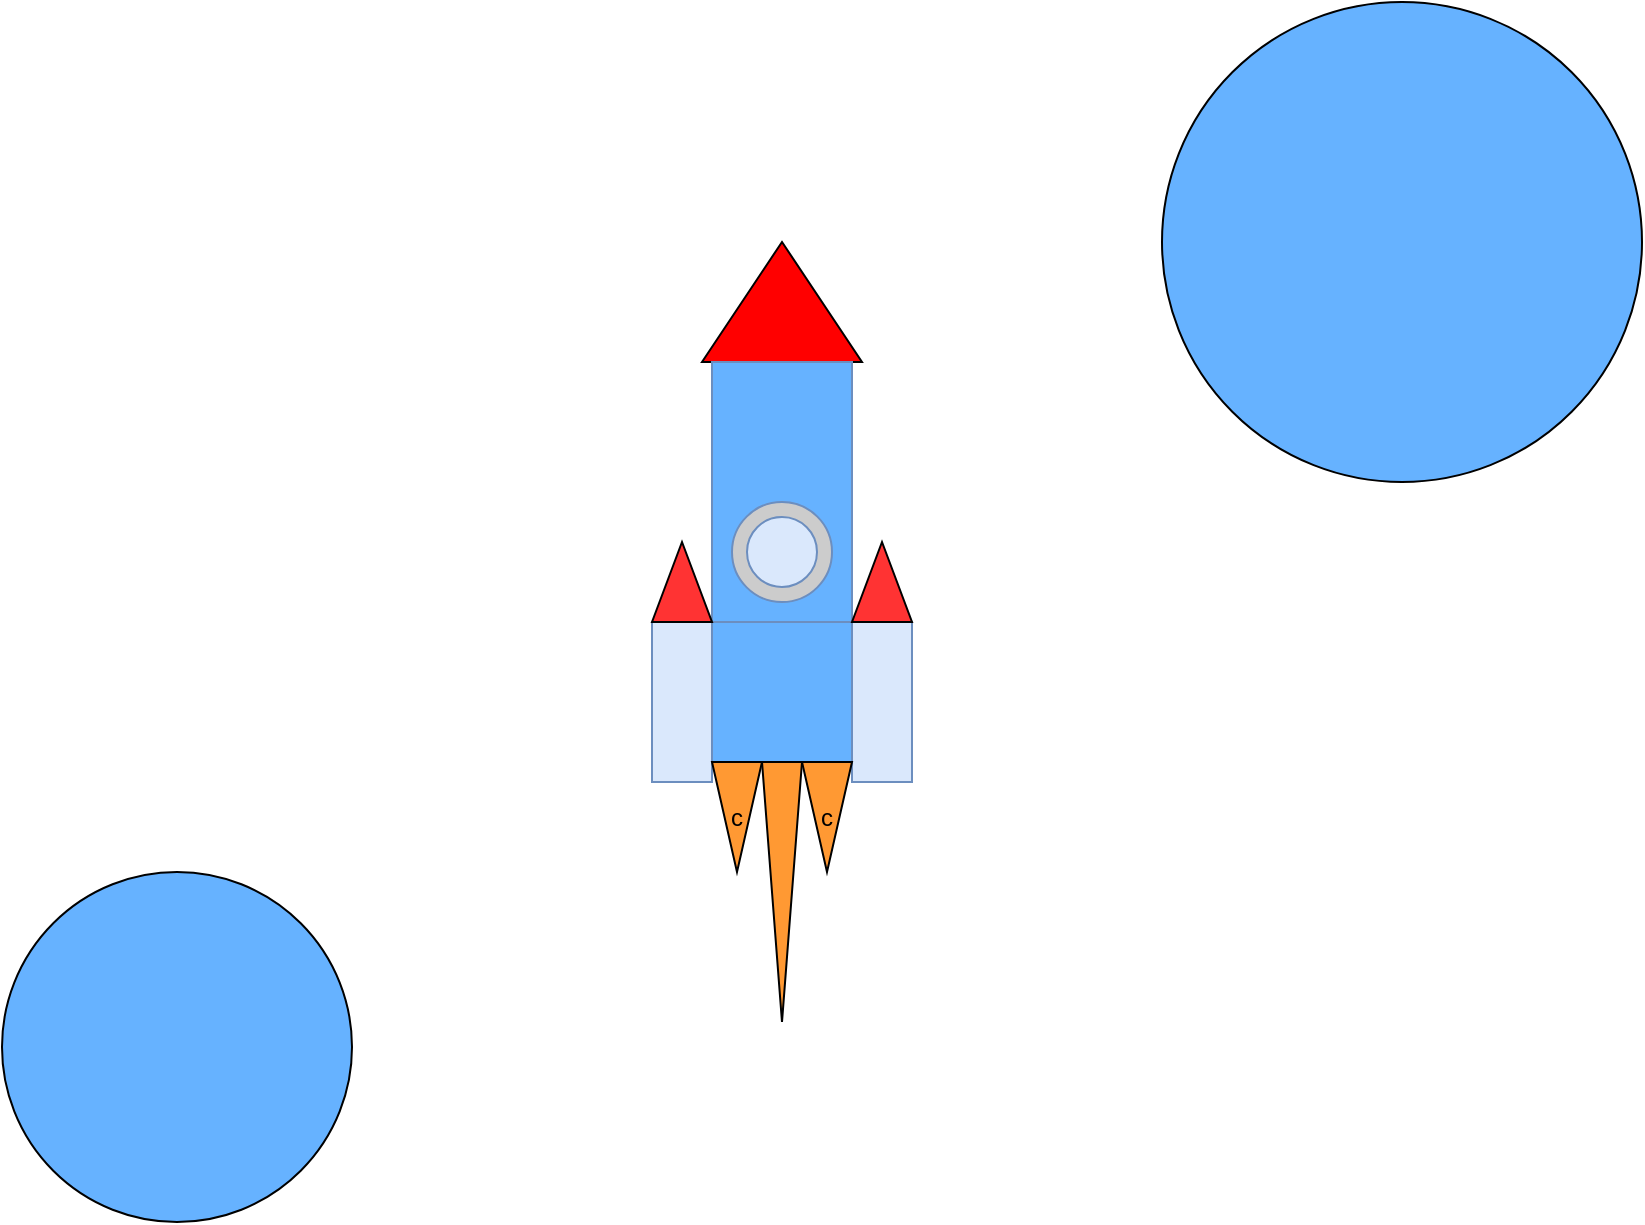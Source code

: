 <mxfile version="13.0.4" type="github">
  <diagram id="Br4-yaTpMEP03GiFX9K0" name="第 1 页">
    <mxGraphModel dx="960" dy="648" grid="1" gridSize="10" guides="1" tooltips="1" connect="1" arrows="1" fold="1" page="1" pageScale="1" pageWidth="3300" pageHeight="4681" math="0" shadow="0">
      <root>
        <mxCell id="0" />
        <mxCell id="1" parent="0" />
        <mxCell id="CRXRsRnbAZDx109cpIuT-6" value="" style="triangle;whiteSpace=wrap;html=1;direction=north;fillColor=#FF0000;" vertex="1" parent="1">
          <mxGeometry x="490" y="440" width="80" height="60" as="geometry" />
        </mxCell>
        <mxCell id="CRXRsRnbAZDx109cpIuT-9" value="" style="rounded=0;whiteSpace=wrap;html=1;direction=south;fillColor=#66B2FF;strokeColor=#6c8ebf;" vertex="1" parent="1">
          <mxGeometry x="495" y="500" width="70" height="130" as="geometry" />
        </mxCell>
        <mxCell id="CRXRsRnbAZDx109cpIuT-10" value="" style="whiteSpace=wrap;html=1;aspect=fixed;fillColor=#66B2FF;strokeColor=#6c8ebf;" vertex="1" parent="1">
          <mxGeometry x="495" y="630" width="70" height="70" as="geometry" />
        </mxCell>
        <mxCell id="CRXRsRnbAZDx109cpIuT-11" value="" style="rounded=0;whiteSpace=wrap;html=1;direction=south;fillColor=#dae8fc;strokeColor=#6c8ebf;" vertex="1" parent="1">
          <mxGeometry x="565" y="630" width="30" height="80" as="geometry" />
        </mxCell>
        <mxCell id="CRXRsRnbAZDx109cpIuT-13" value="" style="rounded=0;whiteSpace=wrap;html=1;direction=south;fillColor=#dae8fc;strokeColor=#6c8ebf;" vertex="1" parent="1">
          <mxGeometry x="465" y="630" width="30" height="80" as="geometry" />
        </mxCell>
        <mxCell id="CRXRsRnbAZDx109cpIuT-14" value="" style="triangle;whiteSpace=wrap;html=1;direction=north;fillColor=#FF3333;" vertex="1" parent="1">
          <mxGeometry x="465" y="590" width="30" height="40" as="geometry" />
        </mxCell>
        <mxCell id="CRXRsRnbAZDx109cpIuT-15" value="" style="triangle;whiteSpace=wrap;html=1;direction=north;fillColor=#FF3333;" vertex="1" parent="1">
          <mxGeometry x="565" y="590" width="30" height="40" as="geometry" />
        </mxCell>
        <mxCell id="CRXRsRnbAZDx109cpIuT-16" value="" style="triangle;whiteSpace=wrap;html=1;direction=south;fillColor=#FF9933;" vertex="1" parent="1">
          <mxGeometry x="520" y="700" width="20" height="130" as="geometry" />
        </mxCell>
        <mxCell id="CRXRsRnbAZDx109cpIuT-17" value="c&lt;span style=&quot;color: rgba(0 , 0 , 0 , 0) ; font-family: monospace ; font-size: 0px&quot;&gt;%3CmxGraphModel%3E%3Croot%3E%3CmxCell%20id%3D%220%22%2F%3E%3CmxCell%20id%3D%221%22%20parent%3D%220%22%2F%3E%3CmxCell%20id%3D%222%22%20value%3D%22%22%20style%3D%22triangle%3BwhiteSpace%3Dwrap%3Bhtml%3D1%3Bdirection%3Dnorth%3B%22%20vertex%3D%221%22%20parent%3D%221%22%3E%3CmxGeometry%20x%3D%22465%22%20y%3D%22590%22%20width%3D%2230%22%20height%3D%2240%22%20as%3D%22geometry%22%2F%3E%3C%2FmxCell%3E%3C%2Froot%3E%3C%2FmxGraphModel%3E&lt;/span&gt;&lt;span style=&quot;color: rgba(0 , 0 , 0 , 0) ; font-family: monospace ; font-size: 0px&quot;&gt;%3CmxGraphModel%3E%3Croot%3E%3CmxCell%20id%3D%220%22%2F%3E%3CmxCell%20id%3D%221%22%20parent%3D%220%22%2F%3E%3CmxCell%20id%3D%222%22%20value%3D%22%22%20style%3D%22triangle%3BwhiteSpace%3Dwrap%3Bhtml%3D1%3Bdirection%3Dnorth%3B%22%20vertex%3D%221%22%20parent%3D%221%22%3E%3CmxGeometry%20x%3D%22465%22%20y%3D%22590%22%20width%3D%2230%22%20height%3D%2240%22%20as%3D%22geometry%22%2F%3E%3C%2FmxCell%3E%3C%2Froot%3E%3C%2FmxGraphModel%3E&lt;/span&gt;" style="triangle;whiteSpace=wrap;html=1;direction=south;fillColor=#FF9933;" vertex="1" parent="1">
          <mxGeometry x="540" y="700" width="25" height="55" as="geometry" />
        </mxCell>
        <mxCell id="CRXRsRnbAZDx109cpIuT-18" value="c&lt;span style=&quot;color: rgba(0 , 0 , 0 , 0) ; font-family: monospace ; font-size: 0px&quot;&gt;%3CmxGraphModel%3E%3Croot%3E%3CmxCell%20id%3D%220%22%2F%3E%3CmxCell%20id%3D%221%22%20parent%3D%220%22%2F%3E%3CmxCell%20id%3D%222%22%20value%3D%22%22%20style%3D%22triangle%3BwhiteSpace%3Dwrap%3Bhtml%3D1%3Bdirection%3Dnorth%3B%22%20vertex%3D%221%22%20parent%3D%221%22%3E%3CmxGeometry%20x%3D%22465%22%20y%3D%22590%22%20width%3D%2230%22%20height%3D%2240%22%20as%3D%22geometry%22%2F%3E%3C%2FmxCell%3E%3C%2Froot%3E%3C%2FmxGraphModel%3E&lt;/span&gt;&lt;span style=&quot;color: rgba(0 , 0 , 0 , 0) ; font-family: monospace ; font-size: 0px&quot;&gt;%3CmxGraphModel%3E%3Croot%3E%3CmxCell%20id%3D%220%22%2F%3E%3CmxCell%20id%3D%221%22%20parent%3D%220%22%2F%3E%3CmxCell%20id%3D%222%22%20value%3D%22%22%20style%3D%22triangle%3BwhiteSpace%3Dwrap%3Bhtml%3D1%3Bdirection%3Dnorth%3B%22%20vertex%3D%221%22%20parent%3D%221%22%3E%3CmxGeometry%20x%3D%22465%22%20y%3D%22590%22%20width%3D%2230%22%20height%3D%2240%22%20as%3D%22geometry%22%2F%3E%3C%2FmxCell%3E%3C%2Froot%3E%3C%2FmxGraphModel%3E&lt;/span&gt;" style="triangle;whiteSpace=wrap;html=1;direction=south;fillColor=#FF9933;" vertex="1" parent="1">
          <mxGeometry x="495" y="700" width="25" height="55" as="geometry" />
        </mxCell>
        <mxCell id="CRXRsRnbAZDx109cpIuT-19" value="" style="ellipse;whiteSpace=wrap;html=1;aspect=fixed;fillColor=#66B2FF;" vertex="1" parent="1">
          <mxGeometry x="140" y="755" width="175" height="175" as="geometry" />
        </mxCell>
        <mxCell id="CRXRsRnbAZDx109cpIuT-20" value="" style="ellipse;whiteSpace=wrap;html=1;aspect=fixed;fillColor=#66B2FF;" vertex="1" parent="1">
          <mxGeometry x="720" y="320" width="240" height="240" as="geometry" />
        </mxCell>
        <mxCell id="CRXRsRnbAZDx109cpIuT-22" value="" style="ellipse;whiteSpace=wrap;html=1;aspect=fixed;fillColor=#CCCCCC;strokeColor=#6c8ebf;" vertex="1" parent="1">
          <mxGeometry x="505" y="570" width="50" height="50" as="geometry" />
        </mxCell>
        <mxCell id="CRXRsRnbAZDx109cpIuT-23" style="edgeStyle=orthogonalEdgeStyle;rounded=0;orthogonalLoop=1;jettySize=auto;html=1;exitX=0.5;exitY=1;exitDx=0;exitDy=0;" edge="1" parent="1" source="CRXRsRnbAZDx109cpIuT-22" target="CRXRsRnbAZDx109cpIuT-22">
          <mxGeometry relative="1" as="geometry" />
        </mxCell>
        <mxCell id="CRXRsRnbAZDx109cpIuT-24" value="" style="ellipse;whiteSpace=wrap;html=1;aspect=fixed;fillColor=#dae8fc;strokeColor=#6c8ebf;" vertex="1" parent="1">
          <mxGeometry x="512.5" y="577.5" width="35" height="35" as="geometry" />
        </mxCell>
      </root>
    </mxGraphModel>
  </diagram>
</mxfile>
